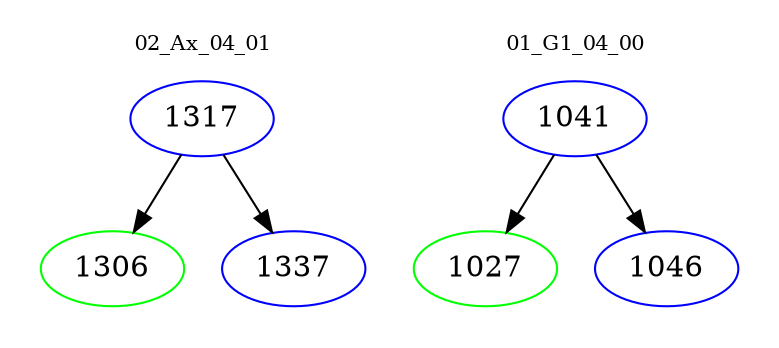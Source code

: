 digraph{
subgraph cluster_0 {
color = white
label = "02_Ax_04_01";
fontsize=10;
T0_1317 [label="1317", color="blue"]
T0_1317 -> T0_1306 [color="black"]
T0_1306 [label="1306", color="green"]
T0_1317 -> T0_1337 [color="black"]
T0_1337 [label="1337", color="blue"]
}
subgraph cluster_1 {
color = white
label = "01_G1_04_00";
fontsize=10;
T1_1041 [label="1041", color="blue"]
T1_1041 -> T1_1027 [color="black"]
T1_1027 [label="1027", color="green"]
T1_1041 -> T1_1046 [color="black"]
T1_1046 [label="1046", color="blue"]
}
}
